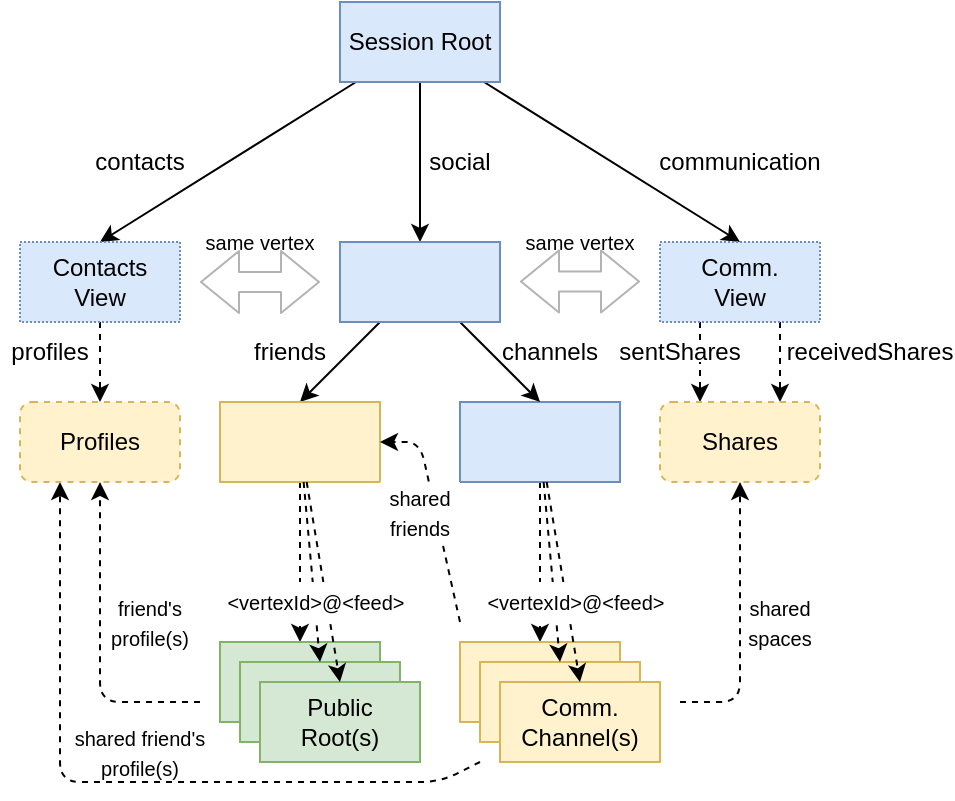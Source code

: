 <mxfile version="14.1.8" type="device"><diagram id="KtCeRJ60lG3RTVtomJEC" name="Seite-1"><mxGraphModel dx="825" dy="473" grid="1" gridSize="10" guides="1" tooltips="1" connect="1" arrows="1" fold="1" page="1" pageScale="1" pageWidth="827" pageHeight="1169" math="0" shadow="0"><root><mxCell id="0"/><mxCell id="1" parent="0"/><mxCell id="QyDWAIZoOcTgE5z2RbXB-52" value="" style="endArrow=classic;html=1;dashed=1;strokeColor=#000000;fillColor=none;entryX=0.25;entryY=1;entryDx=0;entryDy=0;" parent="1" target="QyDWAIZoOcTgE5z2RbXB-36" edge="1"><mxGeometry width="50" height="50" relative="1" as="geometry"><mxPoint x="390" y="500" as="sourcePoint"/><mxPoint x="400" y="310" as="targetPoint"/><Array as="points"><mxPoint x="370" y="510"/><mxPoint x="180" y="510"/></Array></mxGeometry></mxCell><mxCell id="QyDWAIZoOcTgE5z2RbXB-3" style="edgeStyle=orthogonalEdgeStyle;rounded=0;orthogonalLoop=1;jettySize=auto;html=1;entryX=0.5;entryY=0;entryDx=0;entryDy=0;" parent="1" source="QyDWAIZoOcTgE5z2RbXB-1" target="QyDWAIZoOcTgE5z2RbXB-13" edge="1"><mxGeometry relative="1" as="geometry"/></mxCell><mxCell id="QyDWAIZoOcTgE5z2RbXB-18" style="edgeStyle=none;rounded=0;orthogonalLoop=1;jettySize=auto;html=1;entryX=0.5;entryY=0;entryDx=0;entryDy=0;" parent="1" source="QyDWAIZoOcTgE5z2RbXB-1" target="QyDWAIZoOcTgE5z2RbXB-12" edge="1"><mxGeometry relative="1" as="geometry"/></mxCell><mxCell id="QyDWAIZoOcTgE5z2RbXB-23" style="edgeStyle=none;rounded=0;orthogonalLoop=1;jettySize=auto;html=1;entryX=0.5;entryY=0;entryDx=0;entryDy=0;" parent="1" source="QyDWAIZoOcTgE5z2RbXB-1" target="QyDWAIZoOcTgE5z2RbXB-22" edge="1"><mxGeometry relative="1" as="geometry"/></mxCell><mxCell id="QyDWAIZoOcTgE5z2RbXB-1" value="Session Root" style="rounded=0;whiteSpace=wrap;html=1;fillColor=#dae8fc;strokeColor=#6c8ebf;" parent="1" vertex="1"><mxGeometry x="320" y="120" width="80" height="40" as="geometry"/></mxCell><mxCell id="QyDWAIZoOcTgE5z2RbXB-8" style="rounded=0;orthogonalLoop=1;jettySize=auto;html=1;entryX=0.5;entryY=0;entryDx=0;entryDy=0;dashed=1;" parent="1" source="QyDWAIZoOcTgE5z2RbXB-2" target="QyDWAIZoOcTgE5z2RbXB-5" edge="1"><mxGeometry relative="1" as="geometry"/></mxCell><mxCell id="QyDWAIZoOcTgE5z2RbXB-2" value="" style="rounded=0;whiteSpace=wrap;html=1;fillColor=#dae8fc;strokeColor=#6c8ebf;" parent="1" vertex="1"><mxGeometry x="380" y="320" width="80" height="40" as="geometry"/></mxCell><mxCell id="QyDWAIZoOcTgE5z2RbXB-4" value="social" style="text;html=1;strokeColor=none;fillColor=none;align=center;verticalAlign=middle;whiteSpace=wrap;rounded=0;" parent="1" vertex="1"><mxGeometry x="360" y="190" width="40" height="20" as="geometry"/></mxCell><mxCell id="QyDWAIZoOcTgE5z2RbXB-5" value="" style="rounded=0;whiteSpace=wrap;html=1;fillColor=#fff2cc;strokeColor=#d6b656;" parent="1" vertex="1"><mxGeometry x="380" y="440" width="80" height="40" as="geometry"/></mxCell><mxCell id="QyDWAIZoOcTgE5z2RbXB-6" value="" style="rounded=0;whiteSpace=wrap;html=1;fillColor=#fff2cc;strokeColor=#d6b656;" parent="1" vertex="1"><mxGeometry x="390" y="450" width="80" height="40" as="geometry"/></mxCell><mxCell id="QyDWAIZoOcTgE5z2RbXB-7" value="Comm. Channel(s)" style="rounded=0;whiteSpace=wrap;html=1;fillColor=#fff2cc;strokeColor=#d6b656;" parent="1" vertex="1"><mxGeometry x="400" y="460" width="80" height="40" as="geometry"/></mxCell><mxCell id="QyDWAIZoOcTgE5z2RbXB-10" style="edgeStyle=none;rounded=0;orthogonalLoop=1;jettySize=auto;html=1;entryX=0.5;entryY=0;entryDx=0;entryDy=0;dashed=1;" parent="1" source="QyDWAIZoOcTgE5z2RbXB-2" target="QyDWAIZoOcTgE5z2RbXB-7" edge="1"><mxGeometry relative="1" as="geometry"/></mxCell><mxCell id="QyDWAIZoOcTgE5z2RbXB-9" style="edgeStyle=none;rounded=0;orthogonalLoop=1;jettySize=auto;html=1;entryX=0.5;entryY=0;entryDx=0;entryDy=0;dashed=1;" parent="1" source="QyDWAIZoOcTgE5z2RbXB-2" target="QyDWAIZoOcTgE5z2RbXB-6" edge="1"><mxGeometry relative="1" as="geometry"/></mxCell><mxCell id="QyDWAIZoOcTgE5z2RbXB-11" value="&lt;span style=&quot;font-size: 10px&quot;&gt;&amp;lt;vertexId&amp;gt;@&amp;lt;feed&amp;gt;&lt;/span&gt;" style="text;html=1;strokeColor=none;align=center;verticalAlign=middle;whiteSpace=wrap;rounded=0;fillColor=#ffffff;" parent="1" vertex="1"><mxGeometry x="380" y="410" width="116" height="20" as="geometry"/></mxCell><mxCell id="QyDWAIZoOcTgE5z2RbXB-39" style="edgeStyle=none;rounded=0;orthogonalLoop=1;jettySize=auto;html=1;entryX=0.5;entryY=0;entryDx=0;entryDy=0;dashed=1;strokeColor=#000000;fillColor=none;" parent="1" source="QyDWAIZoOcTgE5z2RbXB-12" target="QyDWAIZoOcTgE5z2RbXB-36" edge="1"><mxGeometry relative="1" as="geometry"/></mxCell><mxCell id="QyDWAIZoOcTgE5z2RbXB-12" value="Contacts&lt;br&gt;View" style="rounded=0;whiteSpace=wrap;html=1;fillColor=#dae8fc;dashed=1;dashPattern=1 1;strokeColor=#6c8ebf;" parent="1" vertex="1"><mxGeometry x="160" y="240" width="80" height="40" as="geometry"/></mxCell><mxCell id="QyDWAIZoOcTgE5z2RbXB-14" style="edgeStyle=none;rounded=0;orthogonalLoop=1;jettySize=auto;html=1;entryX=0.5;entryY=0;entryDx=0;entryDy=0;" parent="1" source="QyDWAIZoOcTgE5z2RbXB-13" target="QyDWAIZoOcTgE5z2RbXB-2" edge="1"><mxGeometry relative="1" as="geometry"/></mxCell><mxCell id="QyDWAIZoOcTgE5z2RbXB-21" style="edgeStyle=none;rounded=0;orthogonalLoop=1;jettySize=auto;html=1;entryX=0.5;entryY=0;entryDx=0;entryDy=0;" parent="1" source="QyDWAIZoOcTgE5z2RbXB-13" target="QyDWAIZoOcTgE5z2RbXB-17" edge="1"><mxGeometry relative="1" as="geometry"/></mxCell><mxCell id="QyDWAIZoOcTgE5z2RbXB-13" value="" style="rounded=0;whiteSpace=wrap;html=1;fillColor=#dae8fc;strokeColor=#6c8ebf;" parent="1" vertex="1"><mxGeometry x="320" y="240" width="80" height="40" as="geometry"/></mxCell><mxCell id="QyDWAIZoOcTgE5z2RbXB-15" value="channels" style="text;html=1;strokeColor=none;fillColor=none;align=center;verticalAlign=middle;whiteSpace=wrap;rounded=0;" parent="1" vertex="1"><mxGeometry x="400" y="290" width="50" height="10" as="geometry"/></mxCell><mxCell id="QyDWAIZoOcTgE5z2RbXB-49" style="edgeStyle=none;rounded=0;orthogonalLoop=1;jettySize=auto;html=1;entryX=0.5;entryY=0;entryDx=0;entryDy=0;dashed=1;strokeColor=#000000;fillColor=none;" parent="1" source="QyDWAIZoOcTgE5z2RbXB-17" target="QyDWAIZoOcTgE5z2RbXB-45" edge="1"><mxGeometry relative="1" as="geometry"/></mxCell><mxCell id="QyDWAIZoOcTgE5z2RbXB-17" value="" style="rounded=0;whiteSpace=wrap;html=1;fillColor=#fff2cc;strokeColor=#d6b656;" parent="1" vertex="1"><mxGeometry x="260" y="320" width="80" height="40" as="geometry"/></mxCell><mxCell id="QyDWAIZoOcTgE5z2RbXB-38" style="edgeStyle=none;rounded=0;orthogonalLoop=1;jettySize=auto;html=1;entryX=0.25;entryY=0;entryDx=0;entryDy=0;dashed=1;strokeColor=#000000;fillColor=none;exitX=0.25;exitY=1;exitDx=0;exitDy=0;" parent="1" source="QyDWAIZoOcTgE5z2RbXB-22" target="QyDWAIZoOcTgE5z2RbXB-35" edge="1"><mxGeometry relative="1" as="geometry"/></mxCell><mxCell id="lNFWNKcJWlQ8vqzoBL5T-1" style="edgeStyle=none;rounded=0;orthogonalLoop=1;jettySize=auto;html=1;entryX=0.75;entryY=0;entryDx=0;entryDy=0;dashed=1;fontSize=10;exitX=0.75;exitY=1;exitDx=0;exitDy=0;" edge="1" parent="1" source="QyDWAIZoOcTgE5z2RbXB-22" target="QyDWAIZoOcTgE5z2RbXB-35"><mxGeometry relative="1" as="geometry"/></mxCell><mxCell id="QyDWAIZoOcTgE5z2RbXB-22" value="Comm.&lt;br&gt;View" style="rounded=0;whiteSpace=wrap;html=1;fillColor=#dae8fc;dashed=1;dashPattern=1 1;strokeColor=#6c8ebf;" parent="1" vertex="1"><mxGeometry x="480" y="240" width="80" height="40" as="geometry"/></mxCell><mxCell id="QyDWAIZoOcTgE5z2RbXB-24" value="" style="shape=flexArrow;endArrow=classic;startArrow=classic;html=1;strokeColor=#B3B3B3;" parent="1" edge="1"><mxGeometry width="50" height="50" relative="1" as="geometry"><mxPoint x="250" y="260" as="sourcePoint"/><mxPoint x="310" y="260" as="targetPoint"/></mxGeometry></mxCell><mxCell id="QyDWAIZoOcTgE5z2RbXB-25" value="" style="shape=flexArrow;endArrow=classic;startArrow=classic;html=1;strokeColor=#B3B3B3;" parent="1" edge="1"><mxGeometry width="50" height="50" relative="1" as="geometry"><mxPoint x="410" y="259.71" as="sourcePoint"/><mxPoint x="470" y="259.71" as="targetPoint"/></mxGeometry></mxCell><mxCell id="QyDWAIZoOcTgE5z2RbXB-27" value="contacts" style="text;html=1;strokeColor=none;fillColor=none;align=center;verticalAlign=middle;whiteSpace=wrap;rounded=0;dashed=1;dashPattern=1 1;" parent="1" vertex="1"><mxGeometry x="200" y="190" width="40" height="20" as="geometry"/></mxCell><mxCell id="QyDWAIZoOcTgE5z2RbXB-28" value="communication" style="text;html=1;strokeColor=none;fillColor=none;align=center;verticalAlign=middle;whiteSpace=wrap;rounded=0;dashed=1;dashPattern=1 1;" parent="1" vertex="1"><mxGeometry x="500" y="190" width="40" height="20" as="geometry"/></mxCell><mxCell id="QyDWAIZoOcTgE5z2RbXB-30" value="&lt;font style=&quot;font-size: 10px&quot;&gt;same vertex&lt;/font&gt;" style="text;html=1;strokeColor=none;fillColor=none;align=center;verticalAlign=middle;whiteSpace=wrap;rounded=0;dashed=1;dashPattern=1 1;" parent="1" vertex="1"><mxGeometry x="240" y="230" width="80" height="20" as="geometry"/></mxCell><mxCell id="QyDWAIZoOcTgE5z2RbXB-31" value="&lt;font style=&quot;font-size: 10px&quot;&gt;same vertex&lt;/font&gt;" style="text;html=1;strokeColor=none;fillColor=none;align=center;verticalAlign=middle;whiteSpace=wrap;rounded=0;dashed=1;dashPattern=1 1;" parent="1" vertex="1"><mxGeometry x="400" y="230" width="80" height="20" as="geometry"/></mxCell><mxCell id="QyDWAIZoOcTgE5z2RbXB-35" value="Shares" style="rounded=1;whiteSpace=wrap;html=1;fillColor=#fff2cc;dashed=1;strokeColor=#d6b656;" parent="1" vertex="1"><mxGeometry x="480" y="320" width="80" height="40" as="geometry"/></mxCell><mxCell id="QyDWAIZoOcTgE5z2RbXB-36" value="Profiles" style="rounded=1;whiteSpace=wrap;html=1;fillColor=#fff2cc;dashed=1;strokeColor=#d6b656;" parent="1" vertex="1"><mxGeometry x="160" y="320" width="80" height="40" as="geometry"/></mxCell><mxCell id="QyDWAIZoOcTgE5z2RbXB-41" value="friends" style="text;html=1;strokeColor=none;fillColor=none;align=center;verticalAlign=middle;whiteSpace=wrap;rounded=0;dashed=1;" parent="1" vertex="1"><mxGeometry x="270" y="290" width="50" height="10" as="geometry"/></mxCell><mxCell id="QyDWAIZoOcTgE5z2RbXB-43" value="" style="endArrow=classic;html=1;dashed=1;strokeColor=#000000;fillColor=none;entryX=0.5;entryY=1;entryDx=0;entryDy=0;" parent="1" target="QyDWAIZoOcTgE5z2RbXB-36" edge="1"><mxGeometry width="50" height="50" relative="1" as="geometry"><mxPoint x="250" y="470" as="sourcePoint"/><mxPoint x="400" y="260" as="targetPoint"/><Array as="points"><mxPoint x="200" y="470"/></Array></mxGeometry></mxCell><mxCell id="QyDWAIZoOcTgE5z2RbXB-44" value="" style="endArrow=classic;html=1;dashed=1;strokeColor=#000000;fillColor=none;entryX=0.5;entryY=1;entryDx=0;entryDy=0;" parent="1" target="QyDWAIZoOcTgE5z2RbXB-35" edge="1"><mxGeometry width="50" height="50" relative="1" as="geometry"><mxPoint x="490" y="470" as="sourcePoint"/><mxPoint x="400" y="260" as="targetPoint"/><Array as="points"><mxPoint x="520" y="470"/></Array></mxGeometry></mxCell><mxCell id="QyDWAIZoOcTgE5z2RbXB-45" value="" style="rounded=0;whiteSpace=wrap;html=1;fillColor=#d5e8d4;strokeColor=#82b366;" parent="1" vertex="1"><mxGeometry x="260" y="440" width="80" height="40" as="geometry"/></mxCell><mxCell id="QyDWAIZoOcTgE5z2RbXB-46" value="" style="rounded=0;whiteSpace=wrap;html=1;fillColor=#d5e8d4;strokeColor=#82b366;" parent="1" vertex="1"><mxGeometry x="270" y="450" width="80" height="40" as="geometry"/></mxCell><mxCell id="QyDWAIZoOcTgE5z2RbXB-47" value="Public&lt;br&gt;Root(s)" style="rounded=0;whiteSpace=wrap;html=1;fillColor=#d5e8d4;strokeColor=#82b366;" parent="1" vertex="1"><mxGeometry x="280" y="460" width="80" height="40" as="geometry"/></mxCell><mxCell id="QyDWAIZoOcTgE5z2RbXB-50" style="edgeStyle=none;rounded=0;orthogonalLoop=1;jettySize=auto;html=1;entryX=0.5;entryY=0;entryDx=0;entryDy=0;dashed=1;strokeColor=#000000;fillColor=none;" parent="1" source="QyDWAIZoOcTgE5z2RbXB-17" target="QyDWAIZoOcTgE5z2RbXB-46" edge="1"><mxGeometry relative="1" as="geometry"/></mxCell><mxCell id="QyDWAIZoOcTgE5z2RbXB-53" value="&lt;font style=&quot;font-size: 10px&quot;&gt;friend's profile(s)&lt;/font&gt;" style="text;html=1;strokeColor=none;fillColor=none;align=center;verticalAlign=middle;whiteSpace=wrap;rounded=0;dashed=1;" parent="1" vertex="1"><mxGeometry x="200" y="420" width="50" height="20" as="geometry"/></mxCell><mxCell id="QyDWAIZoOcTgE5z2RbXB-54" value="&lt;font style=&quot;font-size: 10px&quot;&gt;shared friend's profile(s)&lt;/font&gt;" style="text;html=1;strokeColor=none;fillColor=none;align=center;verticalAlign=middle;whiteSpace=wrap;rounded=0;dashed=1;" parent="1" vertex="1"><mxGeometry x="180" y="480" width="80" height="30" as="geometry"/></mxCell><mxCell id="QyDWAIZoOcTgE5z2RbXB-55" value="profiles" style="text;html=1;strokeColor=none;fillColor=none;align=center;verticalAlign=middle;whiteSpace=wrap;rounded=0;dashed=1;" parent="1" vertex="1"><mxGeometry x="150" y="290" width="50" height="10" as="geometry"/></mxCell><mxCell id="QyDWAIZoOcTgE5z2RbXB-56" value="sentShares" style="text;html=1;strokeColor=none;align=center;verticalAlign=middle;whiteSpace=wrap;rounded=0;dashed=1;fillColor=#ffffff;" parent="1" vertex="1"><mxGeometry x="460" y="290" width="60" height="10" as="geometry"/></mxCell><mxCell id="QyDWAIZoOcTgE5z2RbXB-57" value="" style="endArrow=classic;html=1;dashed=1;strokeColor=#000000;fillColor=none;entryX=1;entryY=0.5;entryDx=0;entryDy=0;" parent="1" target="QyDWAIZoOcTgE5z2RbXB-17" edge="1"><mxGeometry width="50" height="50" relative="1" as="geometry"><mxPoint x="380" y="430" as="sourcePoint"/><mxPoint x="400" y="290" as="targetPoint"/><Array as="points"><mxPoint x="360" y="340"/></Array></mxGeometry></mxCell><mxCell id="QyDWAIZoOcTgE5z2RbXB-59" value="&lt;font style=&quot;font-size: 10px&quot;&gt;shared friends&lt;/font&gt;" style="text;html=1;strokeColor=none;align=center;verticalAlign=middle;whiteSpace=wrap;rounded=0;dashed=1;fillColor=#ffffff;" parent="1" vertex="1"><mxGeometry x="340" y="360" width="40" height="30" as="geometry"/></mxCell><mxCell id="QyDWAIZoOcTgE5z2RbXB-60" value="&lt;font style=&quot;font-size: 10px&quot;&gt;shared spaces&lt;/font&gt;" style="text;html=1;strokeColor=none;fillColor=none;align=center;verticalAlign=middle;whiteSpace=wrap;rounded=0;dashed=1;" parent="1" vertex="1"><mxGeometry x="520" y="415" width="40" height="30" as="geometry"/></mxCell><mxCell id="QyDWAIZoOcTgE5z2RbXB-58" style="edgeStyle=none;rounded=0;orthogonalLoop=1;jettySize=auto;html=1;entryX=0.5;entryY=0;entryDx=0;entryDy=0;dashed=1;strokeColor=#000000;fillColor=none;" parent="1" source="QyDWAIZoOcTgE5z2RbXB-17" target="QyDWAIZoOcTgE5z2RbXB-47" edge="1"><mxGeometry relative="1" as="geometry"><mxPoint x="304.116" y="360" as="sourcePoint"/><mxPoint x="325.04" y="461.68" as="targetPoint"/></mxGeometry></mxCell><mxCell id="QyDWAIZoOcTgE5z2RbXB-48" value="&lt;span style=&quot;font-size: 10px&quot;&gt;&amp;lt;vertexId&amp;gt;@&amp;lt;feed&amp;gt;&lt;/span&gt;" style="text;html=1;strokeColor=none;align=center;verticalAlign=middle;whiteSpace=wrap;rounded=0;fillColor=#ffffff;" parent="1" vertex="1"><mxGeometry x="250" y="410" width="116" height="20" as="geometry"/></mxCell><mxCell id="lNFWNKcJWlQ8vqzoBL5T-2" value="receivedShares" style="text;html=1;strokeColor=none;fillColor=none;align=center;verticalAlign=middle;whiteSpace=wrap;rounded=0;dashed=1;dashPattern=1 1;fontSize=12;" vertex="1" parent="1"><mxGeometry x="550" y="290" width="70" height="10" as="geometry"/></mxCell></root></mxGraphModel></diagram></mxfile>